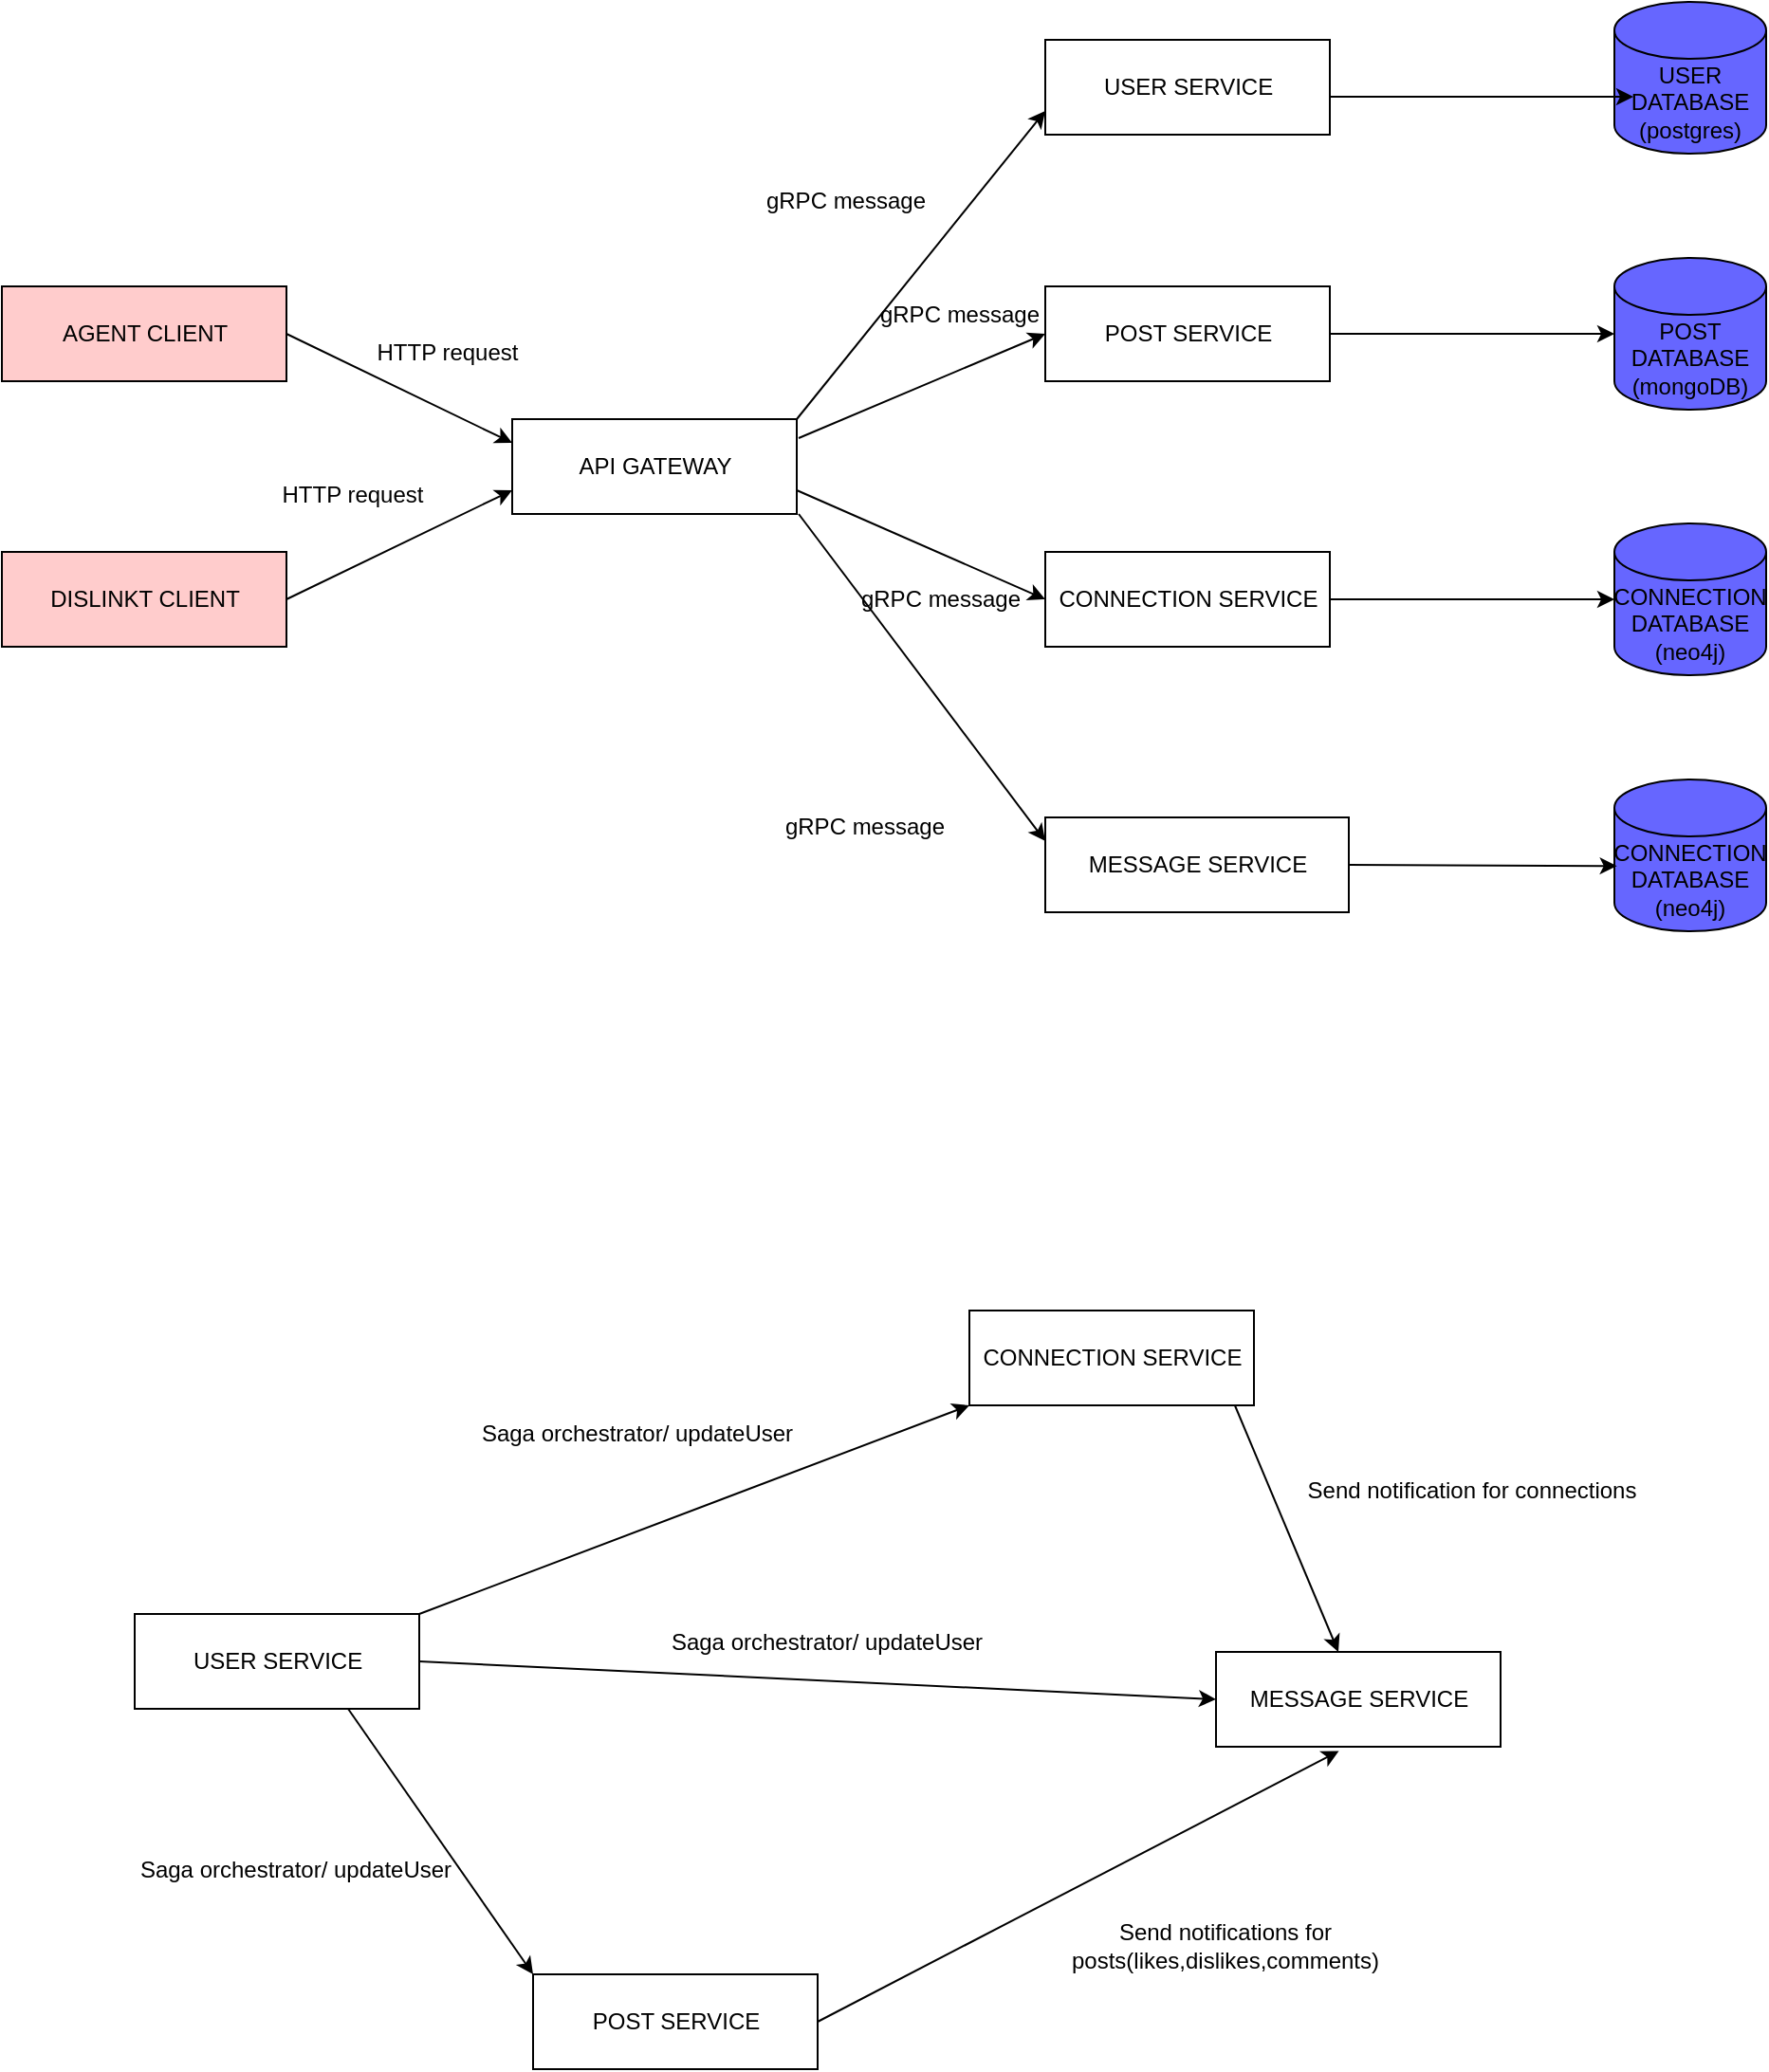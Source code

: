 <mxfile version="20.0.4" type="device"><diagram id="6m4vXeKNynC410WNxacV" name="Page-1"><mxGraphModel dx="1381" dy="577" grid="1" gridSize="10" guides="1" tooltips="1" connect="1" arrows="1" fold="1" page="1" pageScale="1" pageWidth="827" pageHeight="1169" math="0" shadow="0"><root><mxCell id="0"/><mxCell id="1" parent="0"/><mxCell id="qt2ecDUEjZFXTu7M4Z_H-6" value="DISLINKT CLIENT" style="html=1;fillColor=#FFCCCC;" vertex="1" parent="1"><mxGeometry x="70" y="310" width="150" height="50" as="geometry"/></mxCell><mxCell id="qt2ecDUEjZFXTu7M4Z_H-7" value="API GATEWAY" style="html=1;" vertex="1" parent="1"><mxGeometry x="339" y="240" width="150" height="50" as="geometry"/></mxCell><mxCell id="qt2ecDUEjZFXTu7M4Z_H-9" value="USER SERVICE" style="html=1;" vertex="1" parent="1"><mxGeometry x="620" y="40" width="150" height="50" as="geometry"/></mxCell><mxCell id="qt2ecDUEjZFXTu7M4Z_H-10" value="POST SERVICE" style="html=1;" vertex="1" parent="1"><mxGeometry x="620" y="170" width="150" height="50" as="geometry"/></mxCell><mxCell id="qt2ecDUEjZFXTu7M4Z_H-11" value="AGENT CLIENT" style="html=1;fillColor=#FFCCcc;" vertex="1" parent="1"><mxGeometry x="70" y="170" width="150" height="50" as="geometry"/></mxCell><mxCell id="qt2ecDUEjZFXTu7M4Z_H-12" value="CONNECTION SERVICE" style="html=1;" vertex="1" parent="1"><mxGeometry x="620" y="310" width="150" height="50" as="geometry"/></mxCell><mxCell id="qt2ecDUEjZFXTu7M4Z_H-13" value="MESSAGE SERVICE" style="html=1;" vertex="1" parent="1"><mxGeometry x="620" y="450" width="160" height="50" as="geometry"/></mxCell><mxCell id="qt2ecDUEjZFXTu7M4Z_H-15" value="USER DATABASE&lt;br&gt;(postgres)" style="shape=cylinder3;whiteSpace=wrap;html=1;boundedLbl=1;backgroundOutline=1;size=15;fillColor=#6666FF;" vertex="1" parent="1"><mxGeometry x="920" y="20" width="80" height="80" as="geometry"/></mxCell><mxCell id="qt2ecDUEjZFXTu7M4Z_H-18" value="POST DATABASE&lt;br&gt;(mongoDB)" style="shape=cylinder3;whiteSpace=wrap;html=1;boundedLbl=1;backgroundOutline=1;size=15;fillColor=#6666FF;" vertex="1" parent="1"><mxGeometry x="920" y="155" width="80" height="80" as="geometry"/></mxCell><mxCell id="qt2ecDUEjZFXTu7M4Z_H-21" value="CONNECTION&lt;br&gt;DATABASE&lt;br&gt;(neo4j)" style="shape=cylinder3;whiteSpace=wrap;html=1;boundedLbl=1;backgroundOutline=1;size=15;fillColor=#6666FF;" vertex="1" parent="1"><mxGeometry x="920" y="295" width="80" height="80" as="geometry"/></mxCell><mxCell id="qt2ecDUEjZFXTu7M4Z_H-24" value="" style="endArrow=classic;html=1;rounded=0;" edge="1" parent="1"><mxGeometry width="50" height="50" relative="1" as="geometry"><mxPoint x="770" y="70" as="sourcePoint"/><mxPoint x="930" y="70" as="targetPoint"/></mxGeometry></mxCell><mxCell id="qt2ecDUEjZFXTu7M4Z_H-25" value="" style="endArrow=classic;html=1;rounded=0;exitX=1;exitY=0.5;exitDx=0;exitDy=0;entryX=0;entryY=0.5;entryDx=0;entryDy=0;entryPerimeter=0;" edge="1" parent="1" source="qt2ecDUEjZFXTu7M4Z_H-10" target="qt2ecDUEjZFXTu7M4Z_H-18"><mxGeometry width="50" height="50" relative="1" as="geometry"><mxPoint x="820" y="210" as="sourcePoint"/><mxPoint x="870" y="160" as="targetPoint"/></mxGeometry></mxCell><mxCell id="qt2ecDUEjZFXTu7M4Z_H-26" value="" style="endArrow=classic;html=1;rounded=0;exitX=1;exitY=0.5;exitDx=0;exitDy=0;entryX=0;entryY=0.5;entryDx=0;entryDy=0;entryPerimeter=0;" edge="1" parent="1" source="qt2ecDUEjZFXTu7M4Z_H-12" target="qt2ecDUEjZFXTu7M4Z_H-21"><mxGeometry width="50" height="50" relative="1" as="geometry"><mxPoint x="820" y="390" as="sourcePoint"/><mxPoint x="870" y="340" as="targetPoint"/></mxGeometry></mxCell><mxCell id="qt2ecDUEjZFXTu7M4Z_H-27" value="CONNECTION&lt;br&gt;DATABASE&lt;br&gt;(neo4j)" style="shape=cylinder3;whiteSpace=wrap;html=1;boundedLbl=1;backgroundOutline=1;size=15;fillColor=#6666FF;" vertex="1" parent="1"><mxGeometry x="920" y="430" width="80" height="80" as="geometry"/></mxCell><mxCell id="qt2ecDUEjZFXTu7M4Z_H-28" value="" style="endArrow=classic;html=1;rounded=0;exitX=1;exitY=0.5;exitDx=0;exitDy=0;entryX=0.017;entryY=0.57;entryDx=0;entryDy=0;entryPerimeter=0;" edge="1" parent="1" source="qt2ecDUEjZFXTu7M4Z_H-13" target="qt2ecDUEjZFXTu7M4Z_H-27"><mxGeometry width="50" height="50" relative="1" as="geometry"><mxPoint x="820" y="390" as="sourcePoint"/><mxPoint x="870" y="340" as="targetPoint"/></mxGeometry></mxCell><mxCell id="qt2ecDUEjZFXTu7M4Z_H-33" value="" style="endArrow=classic;html=1;rounded=0;entryX=0;entryY=0.25;entryDx=0;entryDy=0;exitX=1;exitY=0.5;exitDx=0;exitDy=0;" edge="1" parent="1" source="qt2ecDUEjZFXTu7M4Z_H-11" target="qt2ecDUEjZFXTu7M4Z_H-7"><mxGeometry width="50" height="50" relative="1" as="geometry"><mxPoint x="270" y="230" as="sourcePoint"/><mxPoint x="870" y="340" as="targetPoint"/></mxGeometry></mxCell><mxCell id="qt2ecDUEjZFXTu7M4Z_H-35" value="" style="endArrow=classic;html=1;rounded=0;entryX=0;entryY=0.75;entryDx=0;entryDy=0;exitX=1;exitY=0.5;exitDx=0;exitDy=0;" edge="1" parent="1" source="qt2ecDUEjZFXTu7M4Z_H-6" target="qt2ecDUEjZFXTu7M4Z_H-7"><mxGeometry width="50" height="50" relative="1" as="geometry"><mxPoint x="820" y="390" as="sourcePoint"/><mxPoint x="870" y="340" as="targetPoint"/></mxGeometry></mxCell><mxCell id="qt2ecDUEjZFXTu7M4Z_H-36" value="HTTP request" style="text;html=1;strokeColor=none;fillColor=none;align=center;verticalAlign=middle;whiteSpace=wrap;rounded=0;" vertex="1" parent="1"><mxGeometry x="260" y="190" width="90" height="30" as="geometry"/></mxCell><mxCell id="qt2ecDUEjZFXTu7M4Z_H-38" value="HTTP request" style="text;html=1;strokeColor=none;fillColor=none;align=center;verticalAlign=middle;whiteSpace=wrap;rounded=0;" vertex="1" parent="1"><mxGeometry x="210" y="265" width="90" height="30" as="geometry"/></mxCell><mxCell id="qt2ecDUEjZFXTu7M4Z_H-39" value="" style="endArrow=classic;html=1;rounded=0;exitX=1;exitY=0;exitDx=0;exitDy=0;entryX=0;entryY=0.75;entryDx=0;entryDy=0;" edge="1" parent="1" source="qt2ecDUEjZFXTu7M4Z_H-7" target="qt2ecDUEjZFXTu7M4Z_H-9"><mxGeometry width="50" height="50" relative="1" as="geometry"><mxPoint x="820" y="390" as="sourcePoint"/><mxPoint x="870" y="340" as="targetPoint"/></mxGeometry></mxCell><mxCell id="qt2ecDUEjZFXTu7M4Z_H-40" value="" style="endArrow=classic;html=1;rounded=0;entryX=0;entryY=0.25;entryDx=0;entryDy=0;" edge="1" parent="1" target="qt2ecDUEjZFXTu7M4Z_H-13"><mxGeometry width="50" height="50" relative="1" as="geometry"><mxPoint x="490" y="290" as="sourcePoint"/><mxPoint x="870" y="340" as="targetPoint"/></mxGeometry></mxCell><mxCell id="qt2ecDUEjZFXTu7M4Z_H-41" value="" style="endArrow=classic;html=1;rounded=0;entryX=0;entryY=0.5;entryDx=0;entryDy=0;" edge="1" parent="1" target="qt2ecDUEjZFXTu7M4Z_H-10"><mxGeometry width="50" height="50" relative="1" as="geometry"><mxPoint x="490" y="250" as="sourcePoint"/><mxPoint x="870" y="340" as="targetPoint"/></mxGeometry></mxCell><mxCell id="qt2ecDUEjZFXTu7M4Z_H-42" value="" style="endArrow=classic;html=1;rounded=0;exitX=1;exitY=0.75;exitDx=0;exitDy=0;entryX=0;entryY=0.5;entryDx=0;entryDy=0;" edge="1" parent="1" source="qt2ecDUEjZFXTu7M4Z_H-7" target="qt2ecDUEjZFXTu7M4Z_H-12"><mxGeometry width="50" height="50" relative="1" as="geometry"><mxPoint x="820" y="390" as="sourcePoint"/><mxPoint x="870" y="340" as="targetPoint"/></mxGeometry></mxCell><mxCell id="qt2ecDUEjZFXTu7M4Z_H-43" value="gRPC message" style="text;html=1;strokeColor=none;fillColor=none;align=center;verticalAlign=middle;whiteSpace=wrap;rounded=0;" vertex="1" parent="1"><mxGeometry x="470" y="110" width="90" height="30" as="geometry"/></mxCell><mxCell id="qt2ecDUEjZFXTu7M4Z_H-44" value="gRPC message" style="text;html=1;strokeColor=none;fillColor=none;align=center;verticalAlign=middle;whiteSpace=wrap;rounded=0;" vertex="1" parent="1"><mxGeometry x="530" y="170" width="90" height="30" as="geometry"/></mxCell><mxCell id="qt2ecDUEjZFXTu7M4Z_H-45" value="gRPC message" style="text;html=1;strokeColor=none;fillColor=none;align=center;verticalAlign=middle;whiteSpace=wrap;rounded=0;" vertex="1" parent="1"><mxGeometry x="520" y="320" width="90" height="30" as="geometry"/></mxCell><mxCell id="qt2ecDUEjZFXTu7M4Z_H-46" value="gRPC message" style="text;html=1;strokeColor=none;fillColor=none;align=center;verticalAlign=middle;whiteSpace=wrap;rounded=0;" vertex="1" parent="1"><mxGeometry x="480" y="440" width="90" height="30" as="geometry"/></mxCell><mxCell id="qt2ecDUEjZFXTu7M4Z_H-50" value="USER SERVICE" style="html=1;" vertex="1" parent="1"><mxGeometry x="140" y="870" width="150" height="50" as="geometry"/></mxCell><mxCell id="qt2ecDUEjZFXTu7M4Z_H-51" value="CONNECTION SERVICE" style="html=1;" vertex="1" parent="1"><mxGeometry x="580" y="710" width="150" height="50" as="geometry"/></mxCell><mxCell id="qt2ecDUEjZFXTu7M4Z_H-52" value="POST SERVICE" style="html=1;" vertex="1" parent="1"><mxGeometry x="350" y="1060" width="150" height="50" as="geometry"/></mxCell><mxCell id="qt2ecDUEjZFXTu7M4Z_H-53" value="MESSAGE SERVICE" style="html=1;" vertex="1" parent="1"><mxGeometry x="710" y="890" width="150" height="50" as="geometry"/></mxCell><mxCell id="qt2ecDUEjZFXTu7M4Z_H-55" value="" style="endArrow=classic;html=1;rounded=0;exitX=1;exitY=0;exitDx=0;exitDy=0;entryX=0;entryY=1;entryDx=0;entryDy=0;" edge="1" parent="1" source="qt2ecDUEjZFXTu7M4Z_H-50" target="qt2ecDUEjZFXTu7M4Z_H-51"><mxGeometry width="50" height="50" relative="1" as="geometry"><mxPoint x="450" y="1030" as="sourcePoint"/><mxPoint x="500" y="980" as="targetPoint"/></mxGeometry></mxCell><mxCell id="qt2ecDUEjZFXTu7M4Z_H-56" value="Saga orchestrator/ updateUser" style="text;html=1;strokeColor=none;fillColor=none;align=center;verticalAlign=middle;whiteSpace=wrap;rounded=0;rotation=0;" vertex="1" parent="1"><mxGeometry x="300" y="760" width="210" height="30" as="geometry"/></mxCell><mxCell id="qt2ecDUEjZFXTu7M4Z_H-57" value="" style="endArrow=classic;html=1;rounded=0;exitX=0.75;exitY=1;exitDx=0;exitDy=0;entryX=0;entryY=0;entryDx=0;entryDy=0;" edge="1" parent="1" source="qt2ecDUEjZFXTu7M4Z_H-50" target="qt2ecDUEjZFXTu7M4Z_H-52"><mxGeometry width="50" height="50" relative="1" as="geometry"><mxPoint x="450" y="1020" as="sourcePoint"/><mxPoint x="500" y="970" as="targetPoint"/></mxGeometry></mxCell><mxCell id="qt2ecDUEjZFXTu7M4Z_H-58" value="Saga orchestrator/ updateUser" style="text;html=1;strokeColor=none;fillColor=none;align=center;verticalAlign=middle;whiteSpace=wrap;rounded=0;rotation=0;" vertex="1" parent="1"><mxGeometry x="120" y="990" width="210" height="30" as="geometry"/></mxCell><mxCell id="qt2ecDUEjZFXTu7M4Z_H-59" value="" style="endArrow=classic;html=1;rounded=0;exitX=1;exitY=0.5;exitDx=0;exitDy=0;entryX=0;entryY=0.5;entryDx=0;entryDy=0;" edge="1" parent="1" source="qt2ecDUEjZFXTu7M4Z_H-50" target="qt2ecDUEjZFXTu7M4Z_H-53"><mxGeometry width="50" height="50" relative="1" as="geometry"><mxPoint x="450" y="1020" as="sourcePoint"/><mxPoint x="500" y="970" as="targetPoint"/></mxGeometry></mxCell><mxCell id="qt2ecDUEjZFXTu7M4Z_H-60" value="Saga orchestrator/ updateUser" style="text;html=1;strokeColor=none;fillColor=none;align=center;verticalAlign=middle;whiteSpace=wrap;rounded=0;rotation=0;" vertex="1" parent="1"><mxGeometry x="400" y="870" width="210" height="30" as="geometry"/></mxCell><mxCell id="qt2ecDUEjZFXTu7M4Z_H-61" value="Send notification for connections" style="text;html=1;strokeColor=none;fillColor=none;align=center;verticalAlign=middle;whiteSpace=wrap;rounded=0;" vertex="1" parent="1"><mxGeometry x="740" y="790" width="210" height="30" as="geometry"/></mxCell><mxCell id="qt2ecDUEjZFXTu7M4Z_H-62" value="" style="endArrow=classic;html=1;rounded=0;exitX=0.933;exitY=1;exitDx=0;exitDy=0;exitPerimeter=0;" edge="1" parent="1" source="qt2ecDUEjZFXTu7M4Z_H-51" target="qt2ecDUEjZFXTu7M4Z_H-53"><mxGeometry width="50" height="50" relative="1" as="geometry"><mxPoint x="450" y="1000" as="sourcePoint"/><mxPoint x="500" y="950" as="targetPoint"/></mxGeometry></mxCell><mxCell id="qt2ecDUEjZFXTu7M4Z_H-63" value="" style="endArrow=classic;html=1;rounded=0;exitX=1;exitY=0.5;exitDx=0;exitDy=0;entryX=0.432;entryY=1.045;entryDx=0;entryDy=0;entryPerimeter=0;" edge="1" parent="1" source="qt2ecDUEjZFXTu7M4Z_H-52" target="qt2ecDUEjZFXTu7M4Z_H-53"><mxGeometry width="50" height="50" relative="1" as="geometry"><mxPoint x="450" y="1000" as="sourcePoint"/><mxPoint x="500" y="950" as="targetPoint"/></mxGeometry></mxCell><mxCell id="qt2ecDUEjZFXTu7M4Z_H-64" value="Send notifications for posts(likes,dislikes,comments)" style="text;html=1;strokeColor=none;fillColor=none;align=center;verticalAlign=middle;whiteSpace=wrap;rounded=0;" vertex="1" parent="1"><mxGeometry x="610" y="1030" width="210" height="30" as="geometry"/></mxCell></root></mxGraphModel></diagram></mxfile>